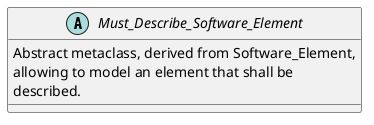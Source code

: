 @startuml

abstract class Must_Describe_Software_Element
{
  Abstract metaclass, derived from Software_Element,
  allowing to model an element that shall be
  described.
}

@enduml
